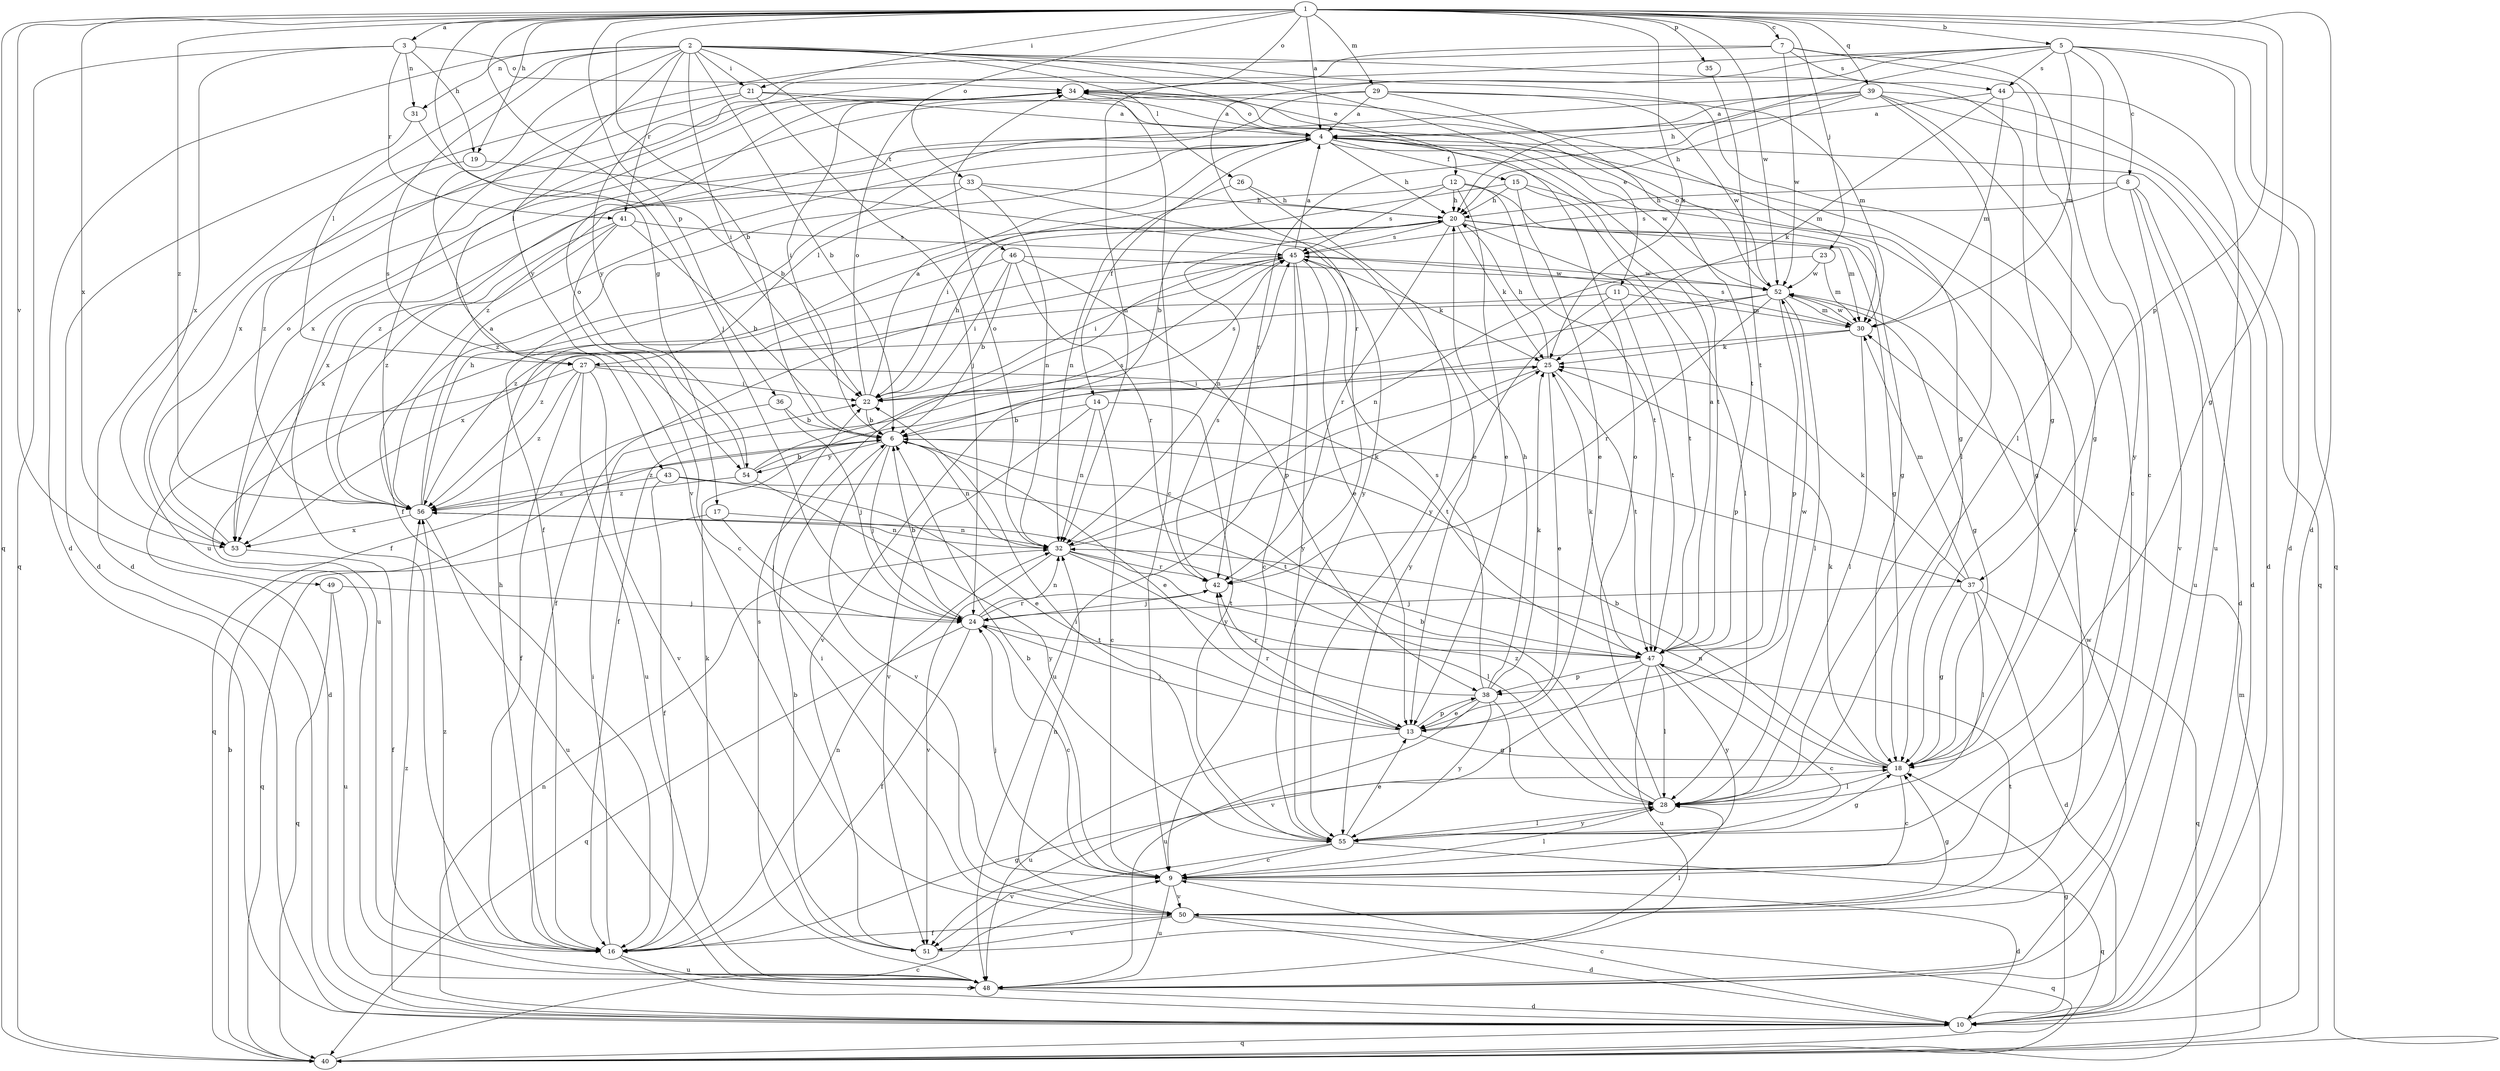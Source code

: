 strict digraph  {
	1 -> 3 [label=a];
	1 -> 4 [label=a];
	21 -> 4 [label=a];
	22 -> 4 [label=a];
	29 -> 4 [label=a];
	34 -> 4 [label=a];
	39 -> 4 [label=a];
	44 -> 4 [label=a];
	45 -> 4 [label=a];
	47 -> 4 [label=a];
	56 -> 4 [label=a];
	1 -> 5 [label=b];
	1 -> 6 [label=b];
	2 -> 6 [label=b];
	9 -> 6 [label=b];
	14 -> 6 [label=b];
	15 -> 6 [label=b];
	18 -> 6 [label=b];
	22 -> 6 [label=b];
	24 -> 6 [label=b];
	28 -> 6 [label=b];
	31 -> 6 [label=b];
	36 -> 6 [label=b];
	40 -> 6 [label=b];
	41 -> 6 [label=b];
	46 -> 6 [label=b];
	51 -> 6 [label=b];
	54 -> 6 [label=b];
	1 -> 7 [label=c];
	5 -> 8 [label=c];
	5 -> 9 [label=c];
	10 -> 9 [label=c];
	14 -> 9 [label=c];
	18 -> 9 [label=c];
	24 -> 9 [label=c];
	34 -> 9 [label=c];
	39 -> 9 [label=c];
	40 -> 9 [label=c];
	41 -> 9 [label=c];
	45 -> 9 [label=c];
	47 -> 9 [label=c];
	55 -> 9 [label=c];
	1 -> 10 [label=d];
	2 -> 10 [label=d];
	4 -> 10 [label=d];
	5 -> 10 [label=d];
	8 -> 10 [label=d];
	9 -> 10 [label=d];
	16 -> 10 [label=d];
	21 -> 10 [label=d];
	27 -> 10 [label=d];
	31 -> 10 [label=d];
	37 -> 10 [label=d];
	39 -> 10 [label=d];
	48 -> 10 [label=d];
	50 -> 10 [label=d];
	2 -> 11 [label=e];
	2 -> 12 [label=e];
	6 -> 13 [label=e];
	12 -> 13 [label=e];
	15 -> 13 [label=e];
	25 -> 13 [label=e];
	33 -> 13 [label=e];
	38 -> 13 [label=e];
	43 -> 13 [label=e];
	45 -> 13 [label=e];
	55 -> 13 [label=e];
	4 -> 14 [label=f];
	4 -> 15 [label=f];
	4 -> 16 [label=f];
	7 -> 16 [label=f];
	24 -> 16 [label=f];
	27 -> 16 [label=f];
	29 -> 16 [label=f];
	43 -> 16 [label=f];
	45 -> 16 [label=f];
	50 -> 16 [label=f];
	52 -> 16 [label=f];
	53 -> 16 [label=f];
	1 -> 17 [label=g];
	1 -> 18 [label=g];
	2 -> 18 [label=g];
	10 -> 18 [label=g];
	12 -> 18 [label=g];
	13 -> 18 [label=g];
	15 -> 18 [label=g];
	16 -> 18 [label=g];
	20 -> 18 [label=g];
	21 -> 18 [label=g];
	29 -> 18 [label=g];
	37 -> 18 [label=g];
	50 -> 18 [label=g];
	52 -> 18 [label=g];
	55 -> 18 [label=g];
	1 -> 19 [label=h];
	3 -> 19 [label=h];
	4 -> 20 [label=h];
	5 -> 20 [label=h];
	8 -> 20 [label=h];
	12 -> 20 [label=h];
	15 -> 20 [label=h];
	16 -> 20 [label=h];
	22 -> 20 [label=h];
	25 -> 20 [label=h];
	26 -> 20 [label=h];
	33 -> 20 [label=h];
	38 -> 20 [label=h];
	39 -> 20 [label=h];
	56 -> 20 [label=h];
	1 -> 21 [label=i];
	2 -> 21 [label=i];
	2 -> 22 [label=i];
	12 -> 22 [label=i];
	16 -> 22 [label=i];
	25 -> 22 [label=i];
	27 -> 22 [label=i];
	34 -> 22 [label=i];
	45 -> 22 [label=i];
	46 -> 22 [label=i];
	50 -> 22 [label=i];
	55 -> 22 [label=i];
	1 -> 23 [label=j];
	1 -> 24 [label=j];
	6 -> 24 [label=j];
	9 -> 24 [label=j];
	13 -> 24 [label=j];
	17 -> 24 [label=j];
	21 -> 24 [label=j];
	36 -> 24 [label=j];
	37 -> 24 [label=j];
	42 -> 24 [label=j];
	49 -> 24 [label=j];
	1 -> 25 [label=k];
	16 -> 25 [label=k];
	18 -> 25 [label=k];
	20 -> 25 [label=k];
	30 -> 25 [label=k];
	32 -> 25 [label=k];
	37 -> 25 [label=k];
	38 -> 25 [label=k];
	44 -> 25 [label=k];
	45 -> 25 [label=k];
	47 -> 25 [label=k];
	2 -> 26 [label=l];
	2 -> 27 [label=l];
	4 -> 27 [label=l];
	5 -> 27 [label=l];
	7 -> 28 [label=l];
	9 -> 28 [label=l];
	15 -> 28 [label=l];
	18 -> 28 [label=l];
	30 -> 28 [label=l];
	32 -> 28 [label=l];
	37 -> 28 [label=l];
	38 -> 28 [label=l];
	39 -> 28 [label=l];
	47 -> 28 [label=l];
	51 -> 28 [label=l];
	52 -> 28 [label=l];
	55 -> 28 [label=l];
	1 -> 29 [label=m];
	2 -> 30 [label=m];
	5 -> 30 [label=m];
	11 -> 30 [label=m];
	20 -> 30 [label=m];
	23 -> 30 [label=m];
	34 -> 30 [label=m];
	37 -> 30 [label=m];
	40 -> 30 [label=m];
	44 -> 30 [label=m];
	52 -> 30 [label=m];
	2 -> 31 [label=n];
	3 -> 31 [label=n];
	5 -> 32 [label=n];
	6 -> 32 [label=n];
	10 -> 32 [label=n];
	14 -> 32 [label=n];
	16 -> 32 [label=n];
	17 -> 32 [label=n];
	18 -> 32 [label=n];
	20 -> 32 [label=n];
	23 -> 32 [label=n];
	24 -> 32 [label=n];
	26 -> 32 [label=n];
	33 -> 32 [label=n];
	50 -> 32 [label=n];
	56 -> 32 [label=n];
	1 -> 33 [label=o];
	1 -> 34 [label=o];
	3 -> 34 [label=o];
	4 -> 34 [label=o];
	22 -> 34 [label=o];
	28 -> 34 [label=o];
	32 -> 34 [label=o];
	52 -> 34 [label=o];
	53 -> 34 [label=o];
	54 -> 34 [label=o];
	1 -> 35 [label=p];
	1 -> 36 [label=p];
	1 -> 37 [label=p];
	6 -> 37 [label=p];
	13 -> 38 [label=p];
	46 -> 38 [label=p];
	47 -> 38 [label=p];
	52 -> 38 [label=p];
	1 -> 39 [label=q];
	1 -> 40 [label=q];
	3 -> 40 [label=q];
	5 -> 40 [label=q];
	10 -> 40 [label=q];
	17 -> 40 [label=q];
	24 -> 40 [label=q];
	36 -> 40 [label=q];
	37 -> 40 [label=q];
	39 -> 40 [label=q];
	49 -> 40 [label=q];
	50 -> 40 [label=q];
	55 -> 40 [label=q];
	2 -> 41 [label=r];
	3 -> 41 [label=r];
	5 -> 42 [label=r];
	13 -> 42 [label=r];
	20 -> 42 [label=r];
	24 -> 42 [label=r];
	32 -> 42 [label=r];
	38 -> 42 [label=r];
	39 -> 42 [label=r];
	46 -> 42 [label=r];
	52 -> 42 [label=r];
	2 -> 43 [label=s];
	5 -> 44 [label=s];
	7 -> 44 [label=s];
	8 -> 45 [label=s];
	12 -> 45 [label=s];
	20 -> 45 [label=s];
	22 -> 45 [label=s];
	30 -> 45 [label=s];
	38 -> 45 [label=s];
	41 -> 45 [label=s];
	42 -> 45 [label=s];
	48 -> 45 [label=s];
	54 -> 45 [label=s];
	2 -> 46 [label=t];
	4 -> 47 [label=t];
	11 -> 47 [label=t];
	12 -> 47 [label=t];
	20 -> 47 [label=t];
	24 -> 47 [label=t];
	25 -> 47 [label=t];
	27 -> 47 [label=t];
	29 -> 47 [label=t];
	32 -> 47 [label=t];
	35 -> 47 [label=t];
	43 -> 47 [label=t];
	50 -> 47 [label=t];
	8 -> 48 [label=u];
	9 -> 48 [label=u];
	13 -> 48 [label=u];
	16 -> 48 [label=u];
	25 -> 48 [label=u];
	27 -> 48 [label=u];
	34 -> 48 [label=u];
	38 -> 48 [label=u];
	44 -> 48 [label=u];
	46 -> 48 [label=u];
	47 -> 48 [label=u];
	49 -> 48 [label=u];
	56 -> 48 [label=u];
	1 -> 49 [label=v];
	2 -> 50 [label=v];
	4 -> 50 [label=v];
	6 -> 50 [label=v];
	8 -> 50 [label=v];
	9 -> 50 [label=v];
	14 -> 51 [label=v];
	27 -> 51 [label=v];
	30 -> 51 [label=v];
	32 -> 51 [label=v];
	47 -> 51 [label=v];
	50 -> 51 [label=v];
	55 -> 51 [label=v];
	1 -> 52 [label=w];
	4 -> 52 [label=w];
	7 -> 52 [label=w];
	13 -> 52 [label=w];
	23 -> 52 [label=w];
	29 -> 52 [label=w];
	30 -> 52 [label=w];
	45 -> 52 [label=w];
	46 -> 52 [label=w];
	48 -> 52 [label=w];
	1 -> 53 [label=x];
	3 -> 53 [label=x];
	21 -> 53 [label=x];
	29 -> 53 [label=x];
	33 -> 53 [label=x];
	41 -> 53 [label=x];
	52 -> 53 [label=x];
	56 -> 53 [label=x];
	2 -> 54 [label=y];
	6 -> 54 [label=y];
	7 -> 54 [label=y];
	7 -> 55 [label=y];
	11 -> 55 [label=y];
	14 -> 55 [label=y];
	19 -> 55 [label=y];
	26 -> 55 [label=y];
	28 -> 55 [label=y];
	38 -> 55 [label=y];
	45 -> 55 [label=y];
	47 -> 55 [label=y];
	54 -> 55 [label=y];
	1 -> 56 [label=z];
	4 -> 56 [label=z];
	6 -> 56 [label=z];
	10 -> 56 [label=z];
	11 -> 56 [label=z];
	16 -> 56 [label=z];
	19 -> 56 [label=z];
	27 -> 56 [label=z];
	28 -> 56 [label=z];
	33 -> 56 [label=z];
	39 -> 56 [label=z];
	41 -> 56 [label=z];
	43 -> 56 [label=z];
	45 -> 56 [label=z];
	54 -> 56 [label=z];
}
